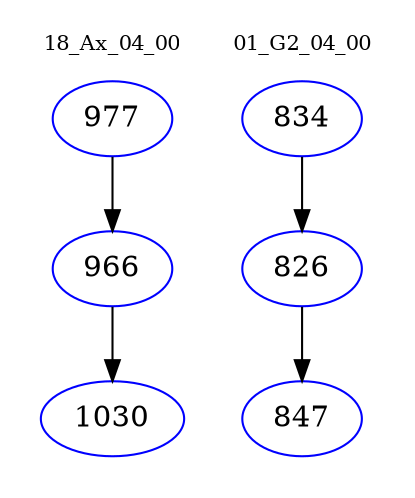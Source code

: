 digraph{
subgraph cluster_0 {
color = white
label = "18_Ax_04_00";
fontsize=10;
T0_977 [label="977", color="blue"]
T0_977 -> T0_966 [color="black"]
T0_966 [label="966", color="blue"]
T0_966 -> T0_1030 [color="black"]
T0_1030 [label="1030", color="blue"]
}
subgraph cluster_1 {
color = white
label = "01_G2_04_00";
fontsize=10;
T1_834 [label="834", color="blue"]
T1_834 -> T1_826 [color="black"]
T1_826 [label="826", color="blue"]
T1_826 -> T1_847 [color="black"]
T1_847 [label="847", color="blue"]
}
}
